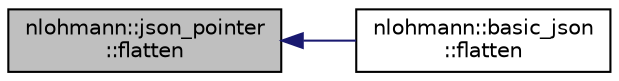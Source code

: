 digraph "nlohmann::json_pointer::flatten"
{
 // INTERACTIVE_SVG=YES
  edge [fontname="Helvetica",fontsize="10",labelfontname="Helvetica",labelfontsize="10"];
  node [fontname="Helvetica",fontsize="10",shape=record];
  rankdir="LR";
  Node11 [label="nlohmann::json_pointer\l::flatten",height=0.2,width=0.4,color="black", fillcolor="grey75", style="filled", fontcolor="black"];
  Node11 -> Node12 [dir="back",color="midnightblue",fontsize="10",style="solid",fontname="Helvetica"];
  Node12 [label="nlohmann::basic_json\l::flatten",height=0.2,width=0.4,color="black", fillcolor="white", style="filled",URL="$classnlohmann_1_1basic__json.html#ab838f000d76662917ffd6ec529569e03",tooltip="return flattened JSON value "];
}
